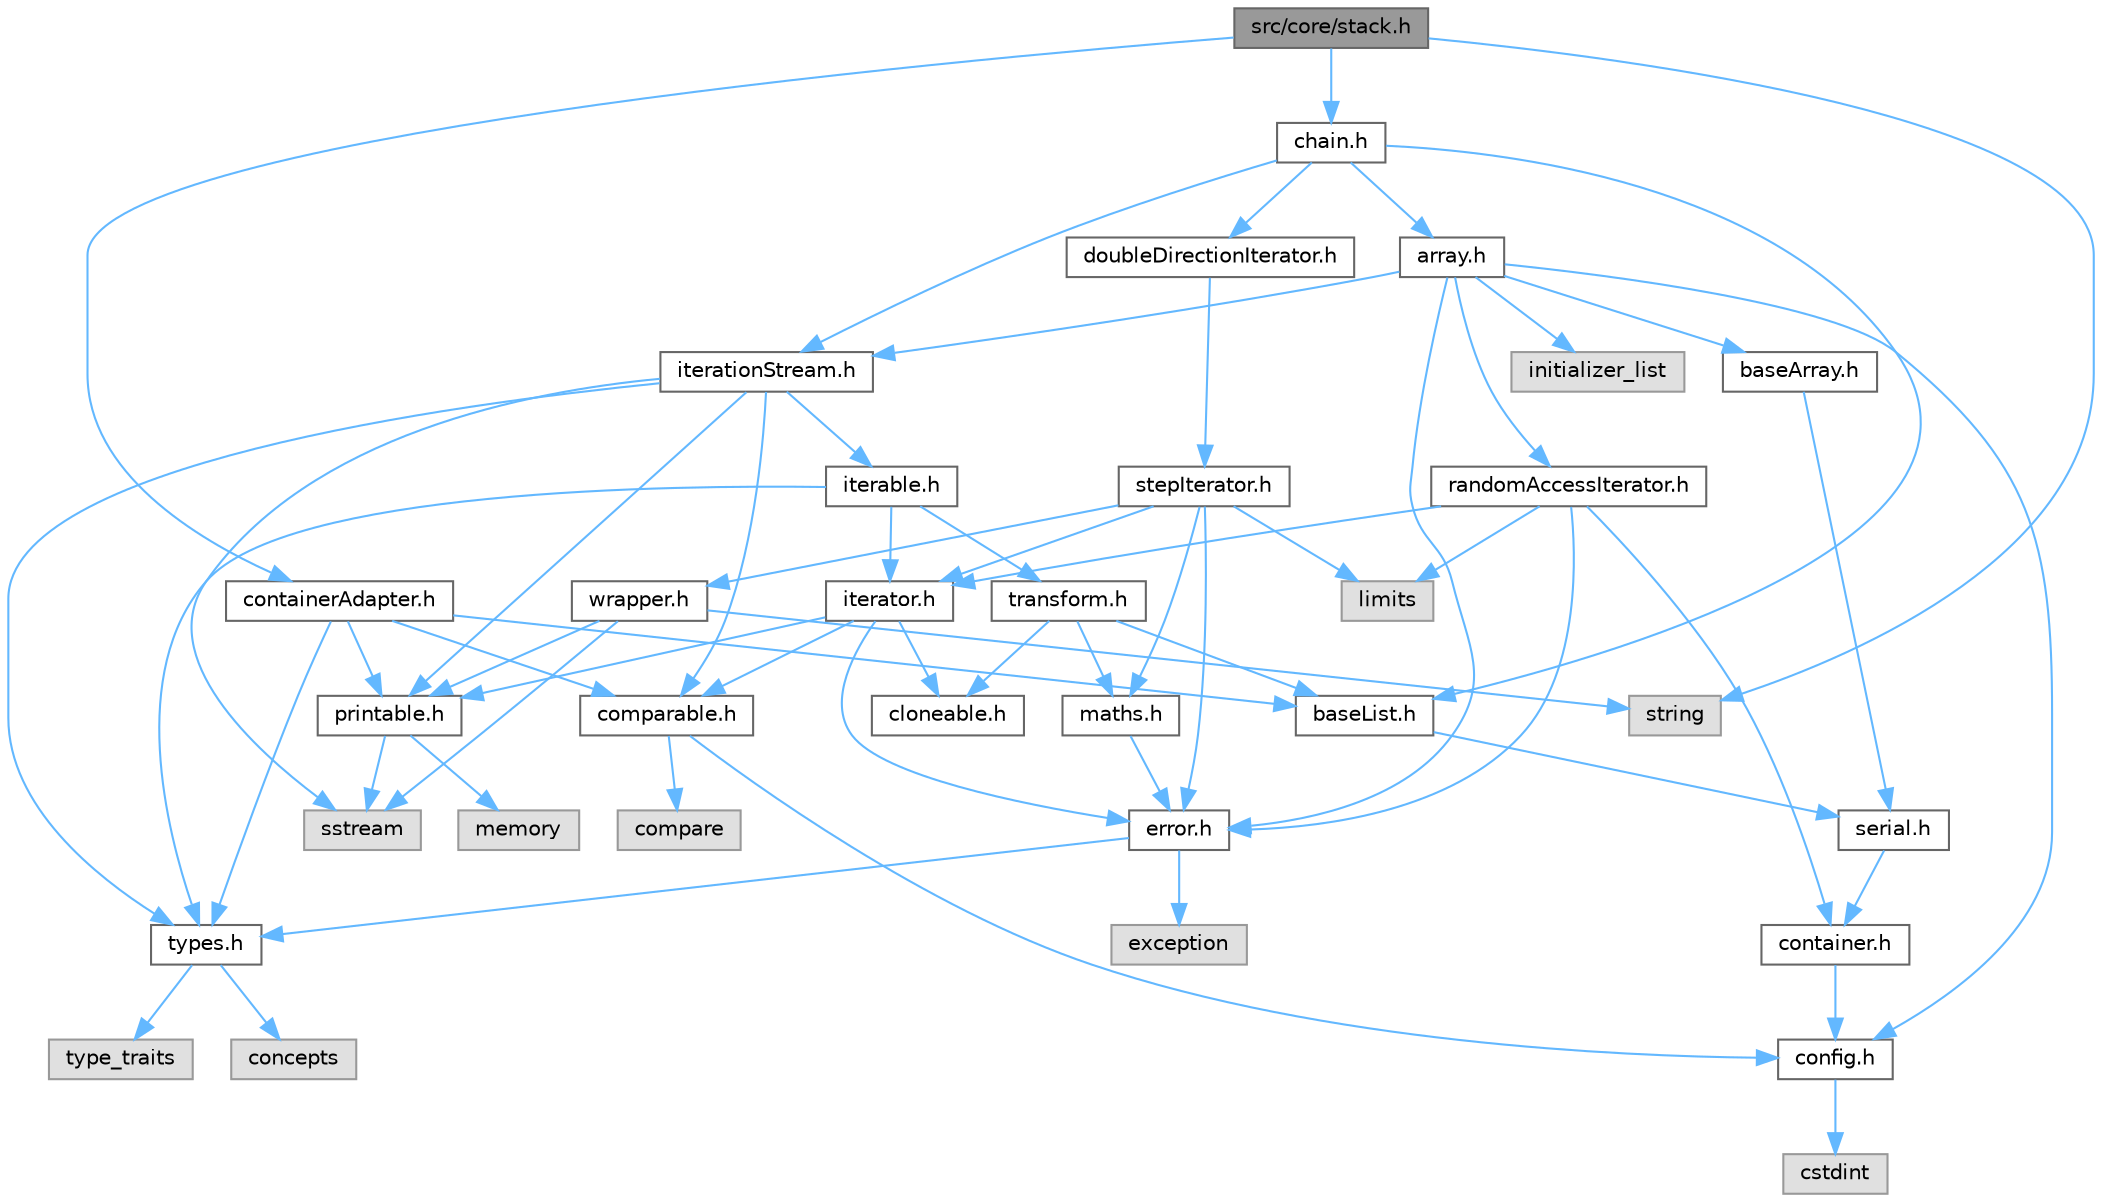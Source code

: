 digraph "src/core/stack.h"
{
 // LATEX_PDF_SIZE
  bgcolor="transparent";
  edge [fontname=Helvetica,fontsize=10,labelfontname=Helvetica,labelfontsize=10];
  node [fontname=Helvetica,fontsize=10,shape=box,height=0.2,width=0.4];
  Node1 [id="Node000001",label="src/core/stack.h",height=0.2,width=0.4,color="gray40", fillcolor="grey60", style="filled", fontcolor="black",tooltip="Stack container adapter implementation."];
  Node1 -> Node2 [id="edge60_Node000001_Node000002",color="steelblue1",style="solid",tooltip=" "];
  Node2 [id="Node000002",label="chain.h",height=0.2,width=0.4,color="grey40", fillcolor="white", style="filled",URL="$chain_8h.html",tooltip="Non-cyclic doubly linked list implementation."];
  Node2 -> Node3 [id="edge61_Node000002_Node000003",color="steelblue1",style="solid",tooltip=" "];
  Node3 [id="Node000003",label="doubleDirectionIterator.h",height=0.2,width=0.4,color="grey40", fillcolor="white", style="filled",URL="$double_direction_iterator_8h.html",tooltip="Double-direction iterator base class."];
  Node3 -> Node4 [id="edge62_Node000003_Node000004",color="steelblue1",style="solid",tooltip=" "];
  Node4 [id="Node000004",label="stepIterator.h",height=0.2,width=0.4,color="grey40", fillcolor="white", style="filled",URL="$step_iterator_8h.html",tooltip="Step iterator base class for single-step iterators."];
  Node4 -> Node5 [id="edge63_Node000004_Node000005",color="steelblue1",style="solid",tooltip=" "];
  Node5 [id="Node000005",label="limits",height=0.2,width=0.4,color="grey60", fillcolor="#E0E0E0", style="filled",tooltip=" "];
  Node4 -> Node6 [id="edge64_Node000004_Node000006",color="steelblue1",style="solid",tooltip=" "];
  Node6 [id="Node000006",label="iterator.h",height=0.2,width=0.4,color="grey40", fillcolor="white", style="filled",URL="$iterator_8h.html",tooltip="Defines the iterator class for traversing and manipulating container elements."];
  Node6 -> Node7 [id="edge65_Node000006_Node000007",color="steelblue1",style="solid",tooltip=" "];
  Node7 [id="Node000007",label="cloneable.h",height=0.2,width=0.4,color="grey40", fillcolor="white", style="filled",URL="$cloneable_8h.html",tooltip="Abstract base class for cloneable objects."];
  Node6 -> Node8 [id="edge66_Node000006_Node000008",color="steelblue1",style="solid",tooltip=" "];
  Node8 [id="Node000008",label="comparable.h",height=0.2,width=0.4,color="grey40", fillcolor="white", style="filled",URL="$comparable_8h.html",tooltip="Interface for objects that can be compared."];
  Node8 -> Node9 [id="edge67_Node000008_Node000009",color="steelblue1",style="solid",tooltip=" "];
  Node9 [id="Node000009",label="config.h",height=0.2,width=0.4,color="grey40", fillcolor="white", style="filled",URL="$config_8h.html",tooltip="Platform-independent integer type definitions."];
  Node9 -> Node10 [id="edge68_Node000009_Node000010",color="steelblue1",style="solid",tooltip=" "];
  Node10 [id="Node000010",label="cstdint",height=0.2,width=0.4,color="grey60", fillcolor="#E0E0E0", style="filled",tooltip=" "];
  Node8 -> Node11 [id="edge69_Node000008_Node000011",color="steelblue1",style="solid",tooltip=" "];
  Node11 [id="Node000011",label="compare",height=0.2,width=0.4,color="grey60", fillcolor="#E0E0E0", style="filled",tooltip=" "];
  Node6 -> Node12 [id="edge70_Node000006_Node000012",color="steelblue1",style="solid",tooltip=" "];
  Node12 [id="Node000012",label="error.h",height=0.2,width=0.4,color="grey40", fillcolor="white", style="filled",URL="$error_8h.html",tooltip="Custom exception classes and callback validation utilities."];
  Node12 -> Node13 [id="edge71_Node000012_Node000013",color="steelblue1",style="solid",tooltip=" "];
  Node13 [id="Node000013",label="exception",height=0.2,width=0.4,color="grey60", fillcolor="#E0E0E0", style="filled",tooltip=" "];
  Node12 -> Node14 [id="edge72_Node000012_Node000014",color="steelblue1",style="solid",tooltip=" "];
  Node14 [id="Node000014",label="types.h",height=0.2,width=0.4,color="grey40", fillcolor="white", style="filled",URL="$types_8h.html",tooltip="Type system foundations and concept definitions."];
  Node14 -> Node15 [id="edge73_Node000014_Node000015",color="steelblue1",style="solid",tooltip=" "];
  Node15 [id="Node000015",label="type_traits",height=0.2,width=0.4,color="grey60", fillcolor="#E0E0E0", style="filled",tooltip=" "];
  Node14 -> Node16 [id="edge74_Node000014_Node000016",color="steelblue1",style="solid",tooltip=" "];
  Node16 [id="Node000016",label="concepts",height=0.2,width=0.4,color="grey60", fillcolor="#E0E0E0", style="filled",tooltip=" "];
  Node6 -> Node17 [id="edge75_Node000006_Node000017",color="steelblue1",style="solid",tooltip=" "];
  Node17 [id="Node000017",label="printable.h",height=0.2,width=0.4,color="grey40", fillcolor="white", style="filled",URL="$printable_8h.html",tooltip="Interface for polymorphic string formatting and output."];
  Node17 -> Node18 [id="edge76_Node000017_Node000018",color="steelblue1",style="solid",tooltip=" "];
  Node18 [id="Node000018",label="memory",height=0.2,width=0.4,color="grey60", fillcolor="#E0E0E0", style="filled",tooltip=" "];
  Node17 -> Node19 [id="edge77_Node000017_Node000019",color="steelblue1",style="solid",tooltip=" "];
  Node19 [id="Node000019",label="sstream",height=0.2,width=0.4,color="grey60", fillcolor="#E0E0E0", style="filled",tooltip=" "];
  Node4 -> Node20 [id="edge78_Node000004_Node000020",color="steelblue1",style="solid",tooltip=" "];
  Node20 [id="Node000020",label="wrapper.h",height=0.2,width=0.4,color="grey40", fillcolor="white", style="filled",URL="$wrapper_8h.html",tooltip="Abstract polymorphic container with value encapsulation and navigation support."];
  Node20 -> Node19 [id="edge79_Node000020_Node000019",color="steelblue1",style="solid",tooltip=" "];
  Node20 -> Node21 [id="edge80_Node000020_Node000021",color="steelblue1",style="solid",tooltip=" "];
  Node21 [id="Node000021",label="string",height=0.2,width=0.4,color="grey60", fillcolor="#E0E0E0", style="filled",tooltip=" "];
  Node20 -> Node17 [id="edge81_Node000020_Node000017",color="steelblue1",style="solid",tooltip=" "];
  Node4 -> Node12 [id="edge82_Node000004_Node000012",color="steelblue1",style="solid",tooltip=" "];
  Node4 -> Node22 [id="edge83_Node000004_Node000022",color="steelblue1",style="solid",tooltip=" "];
  Node22 [id="Node000022",label="maths.h",height=0.2,width=0.4,color="grey40", fillcolor="white", style="filled",URL="$maths_8h.html",tooltip="Mathematical utilities and constants."];
  Node22 -> Node12 [id="edge84_Node000022_Node000012",color="steelblue1",style="solid",tooltip=" "];
  Node2 -> Node23 [id="edge85_Node000002_Node000023",color="steelblue1",style="solid",tooltip=" "];
  Node23 [id="Node000023",label="array.h",height=0.2,width=0.4,color="grey40", fillcolor="white", style="filled",URL="$array_8h.html",tooltip="Provides the array class for a fixed-size container with random access."];
  Node23 -> Node24 [id="edge86_Node000023_Node000024",color="steelblue1",style="solid",tooltip=" "];
  Node24 [id="Node000024",label="initializer_list",height=0.2,width=0.4,color="grey60", fillcolor="#E0E0E0", style="filled",tooltip=" "];
  Node23 -> Node9 [id="edge87_Node000023_Node000009",color="steelblue1",style="solid",tooltip=" "];
  Node23 -> Node25 [id="edge88_Node000023_Node000025",color="steelblue1",style="solid",tooltip=" "];
  Node25 [id="Node000025",label="baseArray.h",height=0.2,width=0.4,color="grey40", fillcolor="white", style="filled",URL="$base_array_8h.html",tooltip="Provides a base class for fixed-size serial containers."];
  Node25 -> Node26 [id="edge89_Node000025_Node000026",color="steelblue1",style="solid",tooltip=" "];
  Node26 [id="Node000026",label="serial.h",height=0.2,width=0.4,color="grey40", fillcolor="white", style="filled",URL="$serial_8h.html",tooltip="Defines an abstract base class for sequential containers with index-based access."];
  Node26 -> Node27 [id="edge90_Node000026_Node000027",color="steelblue1",style="solid",tooltip=" "];
  Node27 [id="Node000027",label="container.h",height=0.2,width=0.4,color="grey40", fillcolor="white", style="filled",URL="$container_8h.html",tooltip="Abstract base class for container types."];
  Node27 -> Node9 [id="edge91_Node000027_Node000009",color="steelblue1",style="solid",tooltip=" "];
  Node23 -> Node28 [id="edge92_Node000023_Node000028",color="steelblue1",style="solid",tooltip=" "];
  Node28 [id="Node000028",label="iterationStream.h",height=0.2,width=0.4,color="grey40", fillcolor="white", style="filled",URL="$iteration_stream_8h.html",tooltip="Provides functionality for an iteration stream."];
  Node28 -> Node19 [id="edge93_Node000028_Node000019",color="steelblue1",style="solid",tooltip=" "];
  Node28 -> Node8 [id="edge94_Node000028_Node000008",color="steelblue1",style="solid",tooltip=" "];
  Node28 -> Node17 [id="edge95_Node000028_Node000017",color="steelblue1",style="solid",tooltip=" "];
  Node28 -> Node29 [id="edge96_Node000028_Node000029",color="steelblue1",style="solid",tooltip=" "];
  Node29 [id="Node000029",label="iterable.h",height=0.2,width=0.4,color="grey40", fillcolor="white", style="filled",URL="$iterable_8h.html",tooltip="Base interface for iterable container types."];
  Node29 -> Node30 [id="edge97_Node000029_Node000030",color="steelblue1",style="solid",tooltip=" "];
  Node30 [id="Node000030",label="transform.h",height=0.2,width=0.4,color="grey40", fillcolor="white", style="filled",URL="$transform_8h.html",tooltip="Transformation classes for various operations on elements."];
  Node30 -> Node31 [id="edge98_Node000030_Node000031",color="steelblue1",style="solid",tooltip=" "];
  Node31 [id="Node000031",label="baseList.h",height=0.2,width=0.4,color="grey40", fillcolor="white", style="filled",URL="$base_list_8h.html",tooltip="Provides a base class for variable-size serial containers."];
  Node31 -> Node26 [id="edge99_Node000031_Node000026",color="steelblue1",style="solid",tooltip=" "];
  Node30 -> Node7 [id="edge100_Node000030_Node000007",color="steelblue1",style="solid",tooltip=" "];
  Node30 -> Node22 [id="edge101_Node000030_Node000022",color="steelblue1",style="solid",tooltip=" "];
  Node29 -> Node14 [id="edge102_Node000029_Node000014",color="steelblue1",style="solid",tooltip=" "];
  Node29 -> Node6 [id="edge103_Node000029_Node000006",color="steelblue1",style="solid",tooltip=" "];
  Node28 -> Node14 [id="edge104_Node000028_Node000014",color="steelblue1",style="solid",tooltip=" "];
  Node23 -> Node32 [id="edge105_Node000023_Node000032",color="steelblue1",style="solid",tooltip=" "];
  Node32 [id="Node000032",label="randomAccessIterator.h",height=0.2,width=0.4,color="grey40", fillcolor="white", style="filled",URL="$random_access_iterator_8h.html",tooltip="Base class for random-access iterators."];
  Node32 -> Node27 [id="edge106_Node000032_Node000027",color="steelblue1",style="solid",tooltip=" "];
  Node32 -> Node12 [id="edge107_Node000032_Node000012",color="steelblue1",style="solid",tooltip=" "];
  Node32 -> Node6 [id="edge108_Node000032_Node000006",color="steelblue1",style="solid",tooltip=" "];
  Node32 -> Node5 [id="edge109_Node000032_Node000005",color="steelblue1",style="solid",tooltip=" "];
  Node23 -> Node12 [id="edge110_Node000023_Node000012",color="steelblue1",style="solid",tooltip=" "];
  Node2 -> Node31 [id="edge111_Node000002_Node000031",color="steelblue1",style="solid",tooltip=" "];
  Node2 -> Node28 [id="edge112_Node000002_Node000028",color="steelblue1",style="solid",tooltip=" "];
  Node1 -> Node33 [id="edge113_Node000001_Node000033",color="steelblue1",style="solid",tooltip=" "];
  Node33 [id="Node000033",label="containerAdapter.h",height=0.2,width=0.4,color="grey40", fillcolor="white", style="filled",URL="$container_adapter_8h.html",tooltip="Base class for container adapters with common interfaces."];
  Node33 -> Node31 [id="edge114_Node000033_Node000031",color="steelblue1",style="solid",tooltip=" "];
  Node33 -> Node14 [id="edge115_Node000033_Node000014",color="steelblue1",style="solid",tooltip=" "];
  Node33 -> Node17 [id="edge116_Node000033_Node000017",color="steelblue1",style="solid",tooltip=" "];
  Node33 -> Node8 [id="edge117_Node000033_Node000008",color="steelblue1",style="solid",tooltip=" "];
  Node1 -> Node21 [id="edge118_Node000001_Node000021",color="steelblue1",style="solid",tooltip=" "];
}

